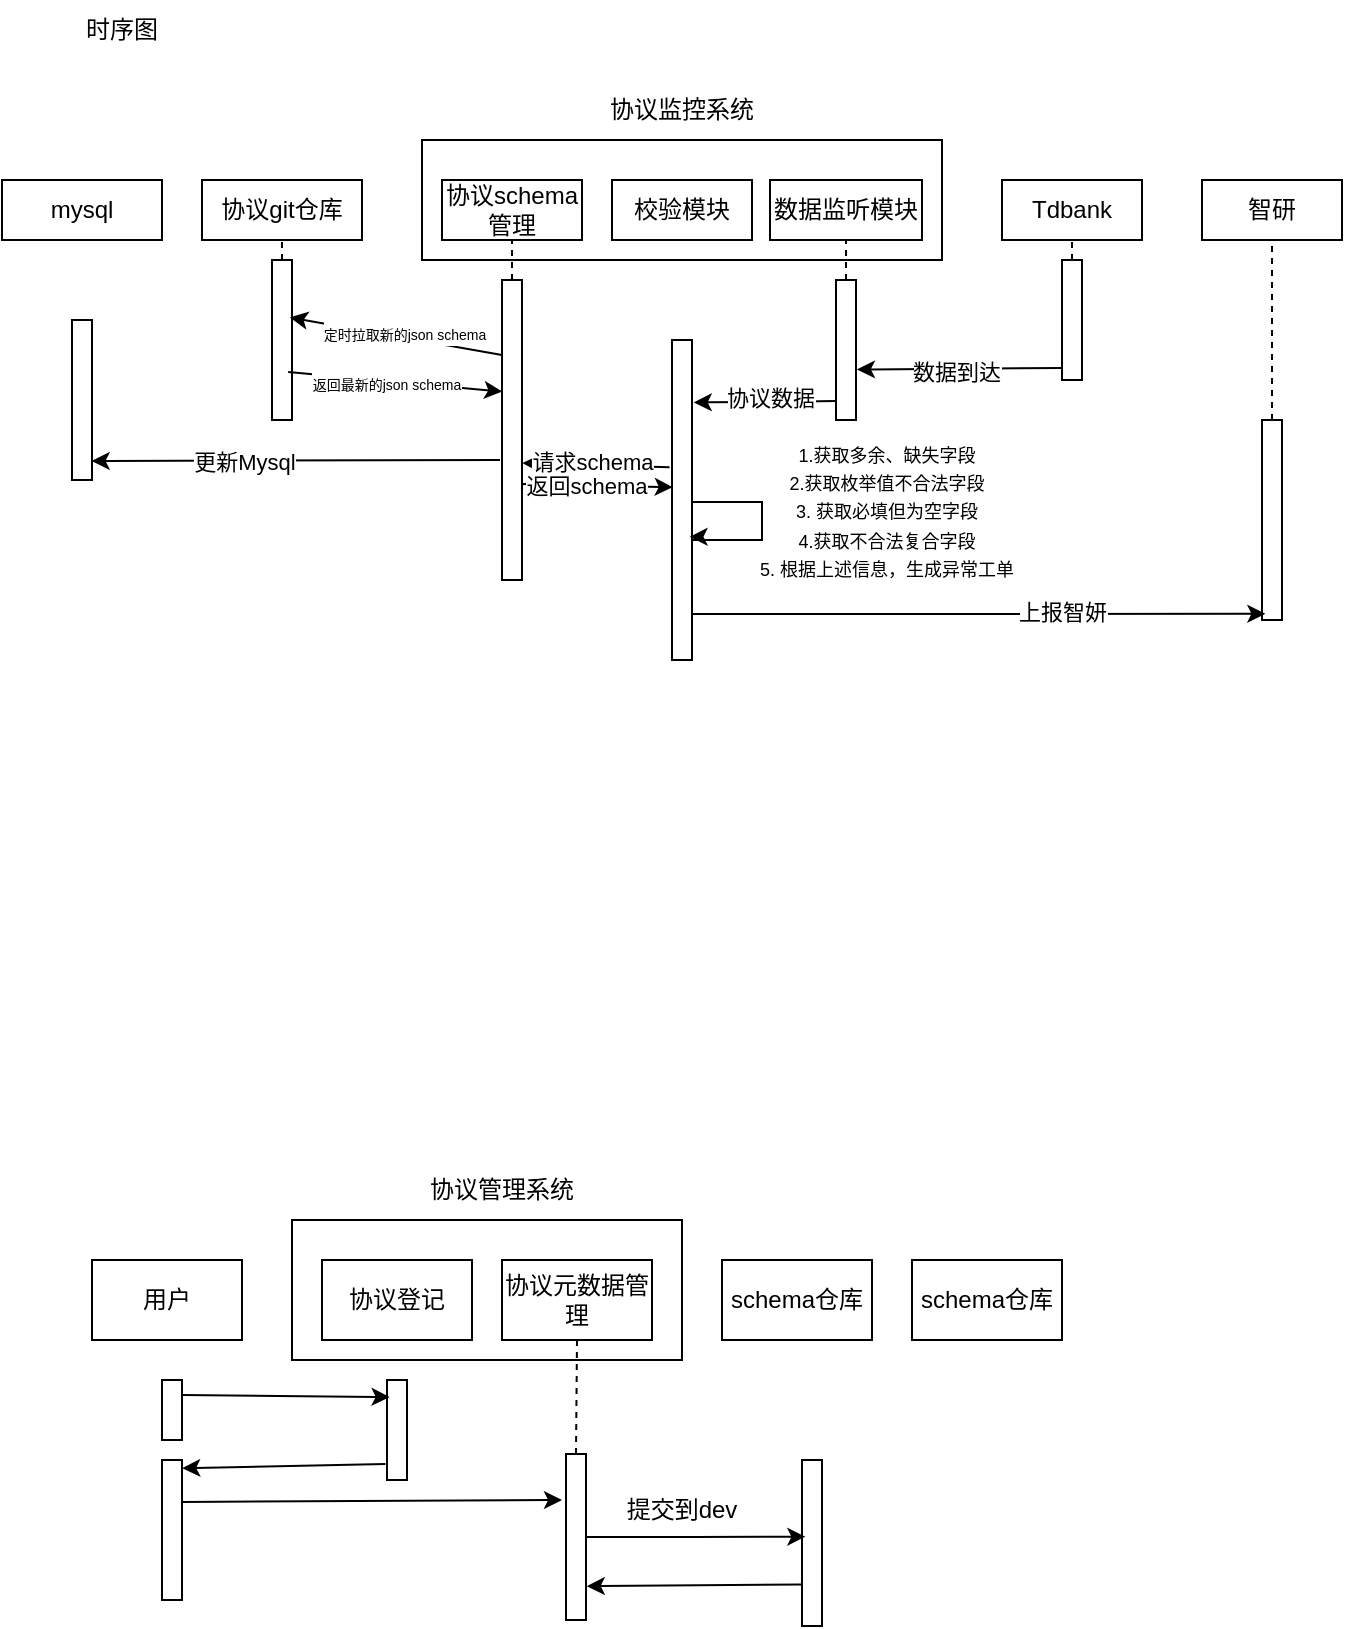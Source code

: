 <mxfile version="24.7.6">
  <diagram name="第 1 页" id="CR4XsCBSvweE6iLV07da">
    <mxGraphModel dx="706" dy="451" grid="1" gridSize="10" guides="1" tooltips="1" connect="1" arrows="1" fold="1" page="1" pageScale="1" pageWidth="827" pageHeight="1169" math="0" shadow="0">
      <root>
        <mxCell id="0" />
        <mxCell id="1" parent="0" />
        <mxCell id="E8HGXAw2fkti96cfrxgh-92" value="" style="rounded=0;whiteSpace=wrap;html=1;" vertex="1" parent="1">
          <mxGeometry x="175" y="640" width="195" height="70" as="geometry" />
        </mxCell>
        <mxCell id="E8HGXAw2fkti96cfrxgh-1" value="时序图" style="text;html=1;align=center;verticalAlign=middle;whiteSpace=wrap;rounded=0;" vertex="1" parent="1">
          <mxGeometry x="60" y="30" width="60" height="30" as="geometry" />
        </mxCell>
        <mxCell id="E8HGXAw2fkti96cfrxgh-2" value="" style="rounded=0;whiteSpace=wrap;html=1;" vertex="1" parent="1">
          <mxGeometry x="240" y="100" width="260" height="60" as="geometry" />
        </mxCell>
        <mxCell id="E8HGXAw2fkti96cfrxgh-3" value="协议监控系统" style="text;html=1;align=center;verticalAlign=middle;whiteSpace=wrap;rounded=0;" vertex="1" parent="1">
          <mxGeometry x="325" y="70" width="90" height="30" as="geometry" />
        </mxCell>
        <mxCell id="E8HGXAw2fkti96cfrxgh-4" value="协议schema管理" style="rounded=0;whiteSpace=wrap;html=1;" vertex="1" parent="1">
          <mxGeometry x="250" y="120" width="70" height="30" as="geometry" />
        </mxCell>
        <mxCell id="E8HGXAw2fkti96cfrxgh-5" value="协议git仓库" style="rounded=0;whiteSpace=wrap;html=1;" vertex="1" parent="1">
          <mxGeometry x="130" y="120" width="80" height="30" as="geometry" />
        </mxCell>
        <mxCell id="E8HGXAw2fkti96cfrxgh-6" value="校验模块" style="rounded=0;whiteSpace=wrap;html=1;" vertex="1" parent="1">
          <mxGeometry x="335" y="120" width="70" height="30" as="geometry" />
        </mxCell>
        <mxCell id="E8HGXAw2fkti96cfrxgh-7" value="" style="endArrow=none;dashed=1;html=1;rounded=0;entryX=0.5;entryY=1;entryDx=0;entryDy=0;" edge="1" parent="1" target="E8HGXAw2fkti96cfrxgh-5">
          <mxGeometry width="50" height="50" relative="1" as="geometry">
            <mxPoint x="170" y="160" as="sourcePoint" />
            <mxPoint x="170" y="240" as="targetPoint" />
          </mxGeometry>
        </mxCell>
        <mxCell id="E8HGXAw2fkti96cfrxgh-8" value="" style="rounded=0;whiteSpace=wrap;html=1;" vertex="1" parent="1">
          <mxGeometry x="165" y="160" width="10" height="80" as="geometry" />
        </mxCell>
        <mxCell id="E8HGXAw2fkti96cfrxgh-9" value="" style="endArrow=none;dashed=1;html=1;rounded=0;entryX=0.5;entryY=1;entryDx=0;entryDy=0;" edge="1" parent="1" target="E8HGXAw2fkti96cfrxgh-4">
          <mxGeometry width="50" height="50" relative="1" as="geometry">
            <mxPoint x="285" y="170" as="sourcePoint" />
            <mxPoint x="280" y="200" as="targetPoint" />
          </mxGeometry>
        </mxCell>
        <mxCell id="E8HGXAw2fkti96cfrxgh-10" value="" style="rounded=0;whiteSpace=wrap;html=1;" vertex="1" parent="1">
          <mxGeometry x="280" y="170" width="10" height="150" as="geometry" />
        </mxCell>
        <mxCell id="E8HGXAw2fkti96cfrxgh-19" value="" style="endArrow=classic;html=1;rounded=0;exitX=0;exitY=0.25;exitDx=0;exitDy=0;entryX=0.896;entryY=0.359;entryDx=0;entryDy=0;entryPerimeter=0;" edge="1" parent="1" source="E8HGXAw2fkti96cfrxgh-10" target="E8HGXAw2fkti96cfrxgh-8">
          <mxGeometry width="50" height="50" relative="1" as="geometry">
            <mxPoint x="190" y="270" as="sourcePoint" />
            <mxPoint x="240" y="220" as="targetPoint" />
          </mxGeometry>
        </mxCell>
        <mxCell id="E8HGXAw2fkti96cfrxgh-21" value="&lt;font style=&quot;font-size: 7px;&quot;&gt;定时拉取新的json schema&lt;/font&gt;" style="edgeLabel;html=1;align=center;verticalAlign=middle;resizable=0;points=[];" vertex="1" connectable="0" parent="E8HGXAw2fkti96cfrxgh-19">
          <mxGeometry x="0.09" relative="1" as="geometry">
            <mxPoint x="8" y="-2" as="offset" />
          </mxGeometry>
        </mxCell>
        <mxCell id="E8HGXAw2fkti96cfrxgh-20" value="" style="endArrow=classic;html=1;rounded=0;entryX=0.011;entryY=0.372;entryDx=0;entryDy=0;entryPerimeter=0;exitX=0.809;exitY=0.7;exitDx=0;exitDy=0;exitPerimeter=0;" edge="1" parent="1" source="E8HGXAw2fkti96cfrxgh-8" target="E8HGXAw2fkti96cfrxgh-10">
          <mxGeometry width="50" height="50" relative="1" as="geometry">
            <mxPoint x="190" y="270" as="sourcePoint" />
            <mxPoint x="240" y="220" as="targetPoint" />
          </mxGeometry>
        </mxCell>
        <mxCell id="E8HGXAw2fkti96cfrxgh-22" value="&lt;font style=&quot;font-size: 7px;&quot;&gt;返回最新的json schema&lt;/font&gt;" style="edgeLabel;html=1;align=center;verticalAlign=middle;resizable=0;points=[];" vertex="1" connectable="0" parent="E8HGXAw2fkti96cfrxgh-20">
          <mxGeometry x="-0.094" relative="1" as="geometry">
            <mxPoint as="offset" />
          </mxGeometry>
        </mxCell>
        <mxCell id="E8HGXAw2fkti96cfrxgh-23" value="Tdbank" style="rounded=0;whiteSpace=wrap;html=1;" vertex="1" parent="1">
          <mxGeometry x="530" y="120" width="70" height="30" as="geometry" />
        </mxCell>
        <mxCell id="E8HGXAw2fkti96cfrxgh-26" value="" style="rounded=0;whiteSpace=wrap;html=1;" vertex="1" parent="1">
          <mxGeometry x="560" y="160" width="10" height="60" as="geometry" />
        </mxCell>
        <mxCell id="E8HGXAw2fkti96cfrxgh-27" value="数据监听模块" style="rounded=0;whiteSpace=wrap;html=1;" vertex="1" parent="1">
          <mxGeometry x="414" y="120" width="76" height="30" as="geometry" />
        </mxCell>
        <mxCell id="E8HGXAw2fkti96cfrxgh-28" value="" style="endArrow=none;dashed=1;html=1;rounded=0;entryX=0.5;entryY=1;entryDx=0;entryDy=0;" edge="1" parent="1" target="E8HGXAw2fkti96cfrxgh-23">
          <mxGeometry width="50" height="50" relative="1" as="geometry">
            <mxPoint x="565" y="160" as="sourcePoint" />
            <mxPoint x="430" y="200" as="targetPoint" />
          </mxGeometry>
        </mxCell>
        <mxCell id="E8HGXAw2fkti96cfrxgh-29" value="" style="rounded=0;whiteSpace=wrap;html=1;" vertex="1" parent="1">
          <mxGeometry x="447" y="170" width="10" height="70" as="geometry" />
        </mxCell>
        <mxCell id="E8HGXAw2fkti96cfrxgh-30" value="" style="endArrow=classic;html=1;rounded=0;exitX=0;exitY=0.25;exitDx=0;exitDy=0;entryX=1.047;entryY=0.096;entryDx=0;entryDy=0;entryPerimeter=0;" edge="1" parent="1">
          <mxGeometry width="50" height="50" relative="1" as="geometry">
            <mxPoint x="560" y="214" as="sourcePoint" />
            <mxPoint x="457.47" y="214.76" as="targetPoint" />
          </mxGeometry>
        </mxCell>
        <mxCell id="E8HGXAw2fkti96cfrxgh-32" value="数据到达" style="edgeLabel;html=1;align=center;verticalAlign=middle;resizable=0;points=[];" vertex="1" connectable="0" parent="E8HGXAw2fkti96cfrxgh-30">
          <mxGeometry x="0.045" y="1" relative="1" as="geometry">
            <mxPoint as="offset" />
          </mxGeometry>
        </mxCell>
        <mxCell id="E8HGXAw2fkti96cfrxgh-31" value="" style="endArrow=none;dashed=1;html=1;rounded=0;entryX=0.5;entryY=1;entryDx=0;entryDy=0;exitX=0.5;exitY=0;exitDx=0;exitDy=0;" edge="1" parent="1" source="E8HGXAw2fkti96cfrxgh-29" target="E8HGXAw2fkti96cfrxgh-27">
          <mxGeometry width="50" height="50" relative="1" as="geometry">
            <mxPoint x="360" y="220" as="sourcePoint" />
            <mxPoint x="410" y="170" as="targetPoint" />
          </mxGeometry>
        </mxCell>
        <mxCell id="E8HGXAw2fkti96cfrxgh-33" value="" style="rounded=0;whiteSpace=wrap;html=1;" vertex="1" parent="1">
          <mxGeometry x="365" y="200" width="10" height="160" as="geometry" />
        </mxCell>
        <mxCell id="E8HGXAw2fkti96cfrxgh-36" style="edgeStyle=orthogonalEdgeStyle;rounded=0;orthogonalLoop=1;jettySize=auto;html=1;exitX=0;exitY=0.75;exitDx=0;exitDy=0;entryX=1.089;entryY=0.116;entryDx=0;entryDy=0;entryPerimeter=0;" edge="1" parent="1">
          <mxGeometry relative="1" as="geometry">
            <mxPoint x="447" y="230.5" as="sourcePoint" />
            <mxPoint x="375.89" y="231.2" as="targetPoint" />
          </mxGeometry>
        </mxCell>
        <mxCell id="E8HGXAw2fkti96cfrxgh-78" value="协议数据" style="edgeLabel;html=1;align=center;verticalAlign=middle;resizable=0;points=[];" vertex="1" connectable="0" parent="E8HGXAw2fkti96cfrxgh-36">
          <mxGeometry x="-0.075" y="-2" relative="1" as="geometry">
            <mxPoint as="offset" />
          </mxGeometry>
        </mxCell>
        <mxCell id="E8HGXAw2fkti96cfrxgh-37" value="智研" style="rounded=0;whiteSpace=wrap;html=1;" vertex="1" parent="1">
          <mxGeometry x="630" y="120" width="70" height="30" as="geometry" />
        </mxCell>
        <mxCell id="E8HGXAw2fkti96cfrxgh-38" value="" style="rounded=0;whiteSpace=wrap;html=1;" vertex="1" parent="1">
          <mxGeometry x="660" y="240" width="10" height="100" as="geometry" />
        </mxCell>
        <mxCell id="E8HGXAw2fkti96cfrxgh-39" value="" style="endArrow=none;dashed=1;html=1;rounded=0;entryX=0.5;entryY=1;entryDx=0;entryDy=0;exitX=0.5;exitY=0;exitDx=0;exitDy=0;" edge="1" parent="1" source="E8HGXAw2fkti96cfrxgh-38" target="E8HGXAw2fkti96cfrxgh-37">
          <mxGeometry width="50" height="50" relative="1" as="geometry">
            <mxPoint x="462" y="180" as="sourcePoint" />
            <mxPoint x="462" y="160" as="targetPoint" />
          </mxGeometry>
        </mxCell>
        <mxCell id="E8HGXAw2fkti96cfrxgh-69" value="mysql" style="rounded=0;whiteSpace=wrap;html=1;" vertex="1" parent="1">
          <mxGeometry x="30" y="120" width="80" height="30" as="geometry" />
        </mxCell>
        <mxCell id="E8HGXAw2fkti96cfrxgh-70" value="" style="rounded=0;whiteSpace=wrap;html=1;" vertex="1" parent="1">
          <mxGeometry x="65" y="190" width="10" height="80" as="geometry" />
        </mxCell>
        <mxCell id="E8HGXAw2fkti96cfrxgh-71" value="" style="endArrow=classic;html=1;rounded=0;entryX=0.984;entryY=0.881;entryDx=0;entryDy=0;entryPerimeter=0;" edge="1" parent="1" target="E8HGXAw2fkti96cfrxgh-70">
          <mxGeometry width="50" height="50" relative="1" as="geometry">
            <mxPoint x="279" y="260" as="sourcePoint" />
            <mxPoint x="190" y="280" as="targetPoint" />
          </mxGeometry>
        </mxCell>
        <mxCell id="E8HGXAw2fkti96cfrxgh-72" value="更新Mysql" style="edgeLabel;html=1;align=center;verticalAlign=middle;resizable=0;points=[];" vertex="1" connectable="0" parent="E8HGXAw2fkti96cfrxgh-71">
          <mxGeometry x="0.261" relative="1" as="geometry">
            <mxPoint as="offset" />
          </mxGeometry>
        </mxCell>
        <mxCell id="E8HGXAw2fkti96cfrxgh-75" value="" style="endArrow=classic;html=1;rounded=0;exitX=-0.121;exitY=0.398;exitDx=0;exitDy=0;exitPerimeter=0;entryX=1.011;entryY=0.61;entryDx=0;entryDy=0;entryPerimeter=0;" edge="1" parent="1" source="E8HGXAw2fkti96cfrxgh-33" target="E8HGXAw2fkti96cfrxgh-10">
          <mxGeometry width="50" height="50" relative="1" as="geometry">
            <mxPoint x="200" y="380" as="sourcePoint" />
            <mxPoint x="250" y="330" as="targetPoint" />
          </mxGeometry>
        </mxCell>
        <mxCell id="E8HGXAw2fkti96cfrxgh-83" value="请求schema" style="edgeLabel;html=1;align=center;verticalAlign=middle;resizable=0;points=[];" vertex="1" connectable="0" parent="E8HGXAw2fkti96cfrxgh-75">
          <mxGeometry x="0.056" y="-2" relative="1" as="geometry">
            <mxPoint as="offset" />
          </mxGeometry>
        </mxCell>
        <mxCell id="E8HGXAw2fkti96cfrxgh-76" value="" style="endArrow=classic;html=1;rounded=0;entryX=0.037;entryY=0.46;entryDx=0;entryDy=0;entryPerimeter=0;exitX=1;exitY=0.68;exitDx=0;exitDy=0;exitPerimeter=0;" edge="1" parent="1" source="E8HGXAw2fkti96cfrxgh-10" target="E8HGXAw2fkti96cfrxgh-33">
          <mxGeometry width="50" height="50" relative="1" as="geometry">
            <mxPoint x="170" y="380" as="sourcePoint" />
            <mxPoint x="220" y="330" as="targetPoint" />
          </mxGeometry>
        </mxCell>
        <mxCell id="E8HGXAw2fkti96cfrxgh-84" value="返回schema" style="edgeLabel;html=1;align=center;verticalAlign=middle;resizable=0;points=[];" vertex="1" connectable="0" parent="E8HGXAw2fkti96cfrxgh-76">
          <mxGeometry x="-0.17" relative="1" as="geometry">
            <mxPoint as="offset" />
          </mxGeometry>
        </mxCell>
        <mxCell id="E8HGXAw2fkti96cfrxgh-85" value="" style="endArrow=classic;html=1;rounded=0;edgeStyle=orthogonalEdgeStyle;entryX=0.879;entryY=0.615;entryDx=0;entryDy=0;entryPerimeter=0;" edge="1" parent="1" target="E8HGXAw2fkti96cfrxgh-33">
          <mxGeometry width="50" height="50" relative="1" as="geometry">
            <mxPoint x="375" y="280" as="sourcePoint" />
            <mxPoint x="405" y="330" as="targetPoint" />
            <Array as="points">
              <mxPoint x="375" y="281" />
              <mxPoint x="410" y="281" />
              <mxPoint x="410" y="300" />
              <mxPoint x="375" y="300" />
              <mxPoint x="375" y="298" />
            </Array>
          </mxGeometry>
        </mxCell>
        <mxCell id="E8HGXAw2fkti96cfrxgh-87" value="&lt;font style=&quot;font-size: 9px;&quot;&gt;1.获取多余、缺失字段&lt;/font&gt;&lt;div&gt;&lt;font style=&quot;font-size: 9px;&quot;&gt;2.获取枚举值不合法字段&lt;/font&gt;&lt;/div&gt;&lt;div&gt;&lt;font style=&quot;font-size: 9px;&quot;&gt;3. 获取必填但为空字段&lt;/font&gt;&lt;/div&gt;&lt;div&gt;&lt;font style=&quot;font-size: 9px;&quot;&gt;4.获取不合法复合字段&lt;/font&gt;&lt;/div&gt;&lt;div&gt;&lt;font style=&quot;font-size: 9px;&quot;&gt;5. 根据上述信息，生成异常工单&lt;/font&gt;&lt;/div&gt;" style="text;html=1;align=center;verticalAlign=middle;whiteSpace=wrap;rounded=0;" vertex="1" parent="1">
          <mxGeometry x="405" y="270" width="135" height="30" as="geometry" />
        </mxCell>
        <mxCell id="E8HGXAw2fkti96cfrxgh-88" value="" style="endArrow=classic;html=1;rounded=0;entryX=0.168;entryY=0.799;entryDx=0;entryDy=0;entryPerimeter=0;exitX=1;exitY=0.75;exitDx=0;exitDy=0;" edge="1" parent="1">
          <mxGeometry width="50" height="50" relative="1" as="geometry">
            <mxPoint x="375" y="337" as="sourcePoint" />
            <mxPoint x="661.68" y="336.9" as="targetPoint" />
          </mxGeometry>
        </mxCell>
        <mxCell id="E8HGXAw2fkti96cfrxgh-89" value="上报智妍" style="edgeLabel;html=1;align=center;verticalAlign=middle;resizable=0;points=[];" vertex="1" connectable="0" parent="E8HGXAw2fkti96cfrxgh-88">
          <mxGeometry x="0.288" y="1" relative="1" as="geometry">
            <mxPoint as="offset" />
          </mxGeometry>
        </mxCell>
        <mxCell id="E8HGXAw2fkti96cfrxgh-90" value="用户" style="rounded=0;whiteSpace=wrap;html=1;" vertex="1" parent="1">
          <mxGeometry x="75" y="660" width="75" height="40" as="geometry" />
        </mxCell>
        <mxCell id="E8HGXAw2fkti96cfrxgh-91" value="协议登记" style="rounded=0;whiteSpace=wrap;html=1;" vertex="1" parent="1">
          <mxGeometry x="190" y="660" width="75" height="40" as="geometry" />
        </mxCell>
        <mxCell id="E8HGXAw2fkti96cfrxgh-93" value="协议管理系统" style="text;html=1;align=center;verticalAlign=middle;whiteSpace=wrap;rounded=0;" vertex="1" parent="1">
          <mxGeometry x="235" y="610" width="90" height="30" as="geometry" />
        </mxCell>
        <mxCell id="E8HGXAw2fkti96cfrxgh-95" value="" style="rounded=0;whiteSpace=wrap;html=1;" vertex="1" parent="1">
          <mxGeometry x="110" y="720" width="10" height="30" as="geometry" />
        </mxCell>
        <mxCell id="E8HGXAw2fkti96cfrxgh-96" value="协议元数据管理" style="rounded=0;whiteSpace=wrap;html=1;" vertex="1" parent="1">
          <mxGeometry x="280" y="660" width="75" height="40" as="geometry" />
        </mxCell>
        <mxCell id="E8HGXAw2fkti96cfrxgh-98" value="" style="rounded=0;whiteSpace=wrap;html=1;" vertex="1" parent="1">
          <mxGeometry x="222.5" y="720" width="10" height="50" as="geometry" />
        </mxCell>
        <mxCell id="E8HGXAw2fkti96cfrxgh-99" value="" style="rounded=0;whiteSpace=wrap;html=1;" vertex="1" parent="1">
          <mxGeometry x="312" y="757" width="10" height="83" as="geometry" />
        </mxCell>
        <mxCell id="E8HGXAw2fkti96cfrxgh-100" value="" style="endArrow=classic;html=1;rounded=0;exitX=1;exitY=0.25;exitDx=0;exitDy=0;entryX=0.129;entryY=0.17;entryDx=0;entryDy=0;entryPerimeter=0;" edge="1" parent="1" source="E8HGXAw2fkti96cfrxgh-95" target="E8HGXAw2fkti96cfrxgh-98">
          <mxGeometry width="50" height="50" relative="1" as="geometry">
            <mxPoint x="150" y="820" as="sourcePoint" />
            <mxPoint x="200" y="770" as="targetPoint" />
          </mxGeometry>
        </mxCell>
        <mxCell id="E8HGXAw2fkti96cfrxgh-105" value="" style="rounded=0;whiteSpace=wrap;html=1;" vertex="1" parent="1">
          <mxGeometry x="110" y="760" width="10" height="70" as="geometry" />
        </mxCell>
        <mxCell id="E8HGXAw2fkti96cfrxgh-107" value="" style="endArrow=classic;html=1;rounded=0;exitX=-0.082;exitY=0.841;exitDx=0;exitDy=0;entryX=1.011;entryY=0.059;entryDx=0;entryDy=0;entryPerimeter=0;exitPerimeter=0;" edge="1" parent="1" source="E8HGXAw2fkti96cfrxgh-98" target="E8HGXAw2fkti96cfrxgh-105">
          <mxGeometry width="50" height="50" relative="1" as="geometry">
            <mxPoint x="100" y="860" as="sourcePoint" />
            <mxPoint x="150" y="810" as="targetPoint" />
          </mxGeometry>
        </mxCell>
        <mxCell id="E8HGXAw2fkti96cfrxgh-108" value="" style="endArrow=classic;html=1;rounded=0;exitX=1.011;exitY=0.3;exitDx=0;exitDy=0;exitPerimeter=0;" edge="1" parent="1" source="E8HGXAw2fkti96cfrxgh-105">
          <mxGeometry width="50" height="50" relative="1" as="geometry">
            <mxPoint x="200" y="870" as="sourcePoint" />
            <mxPoint x="310" y="780" as="targetPoint" />
          </mxGeometry>
        </mxCell>
        <mxCell id="E8HGXAw2fkti96cfrxgh-109" value="" style="endArrow=none;dashed=1;html=1;rounded=0;entryX=0.5;entryY=1;entryDx=0;entryDy=0;exitX=0.5;exitY=0;exitDx=0;exitDy=0;" edge="1" parent="1" source="E8HGXAw2fkti96cfrxgh-99" target="E8HGXAw2fkti96cfrxgh-96">
          <mxGeometry width="50" height="50" relative="1" as="geometry">
            <mxPoint x="270" y="780" as="sourcePoint" />
            <mxPoint x="320" y="730" as="targetPoint" />
          </mxGeometry>
        </mxCell>
        <mxCell id="E8HGXAw2fkti96cfrxgh-110" value="schema仓库" style="rounded=0;whiteSpace=wrap;html=1;" vertex="1" parent="1">
          <mxGeometry x="390" y="660" width="75" height="40" as="geometry" />
        </mxCell>
        <mxCell id="E8HGXAw2fkti96cfrxgh-111" value="" style="rounded=0;whiteSpace=wrap;html=1;" vertex="1" parent="1">
          <mxGeometry x="430" y="760" width="10" height="83" as="geometry" />
        </mxCell>
        <mxCell id="E8HGXAw2fkti96cfrxgh-112" style="edgeStyle=orthogonalEdgeStyle;rounded=0;orthogonalLoop=1;jettySize=auto;html=1;exitX=1;exitY=0.5;exitDx=0;exitDy=0;entryX=0.168;entryY=0.462;entryDx=0;entryDy=0;entryPerimeter=0;" edge="1" parent="1" source="E8HGXAw2fkti96cfrxgh-99" target="E8HGXAw2fkti96cfrxgh-111">
          <mxGeometry relative="1" as="geometry" />
        </mxCell>
        <mxCell id="E8HGXAw2fkti96cfrxgh-113" value="提交到dev" style="text;html=1;align=center;verticalAlign=middle;whiteSpace=wrap;rounded=0;" vertex="1" parent="1">
          <mxGeometry x="340" y="770" width="60" height="30" as="geometry" />
        </mxCell>
        <mxCell id="E8HGXAw2fkti96cfrxgh-114" value="" style="endArrow=classic;html=1;rounded=0;exitX=0;exitY=0.75;exitDx=0;exitDy=0;entryX=1.038;entryY=0.796;entryDx=0;entryDy=0;entryPerimeter=0;" edge="1" parent="1" source="E8HGXAw2fkti96cfrxgh-111" target="E8HGXAw2fkti96cfrxgh-99">
          <mxGeometry width="50" height="50" relative="1" as="geometry">
            <mxPoint x="290" y="920" as="sourcePoint" />
            <mxPoint x="340" y="870" as="targetPoint" />
          </mxGeometry>
        </mxCell>
        <mxCell id="E8HGXAw2fkti96cfrxgh-115" value="schema仓库" style="rounded=0;whiteSpace=wrap;html=1;" vertex="1" parent="1">
          <mxGeometry x="485" y="660" width="75" height="40" as="geometry" />
        </mxCell>
      </root>
    </mxGraphModel>
  </diagram>
</mxfile>
